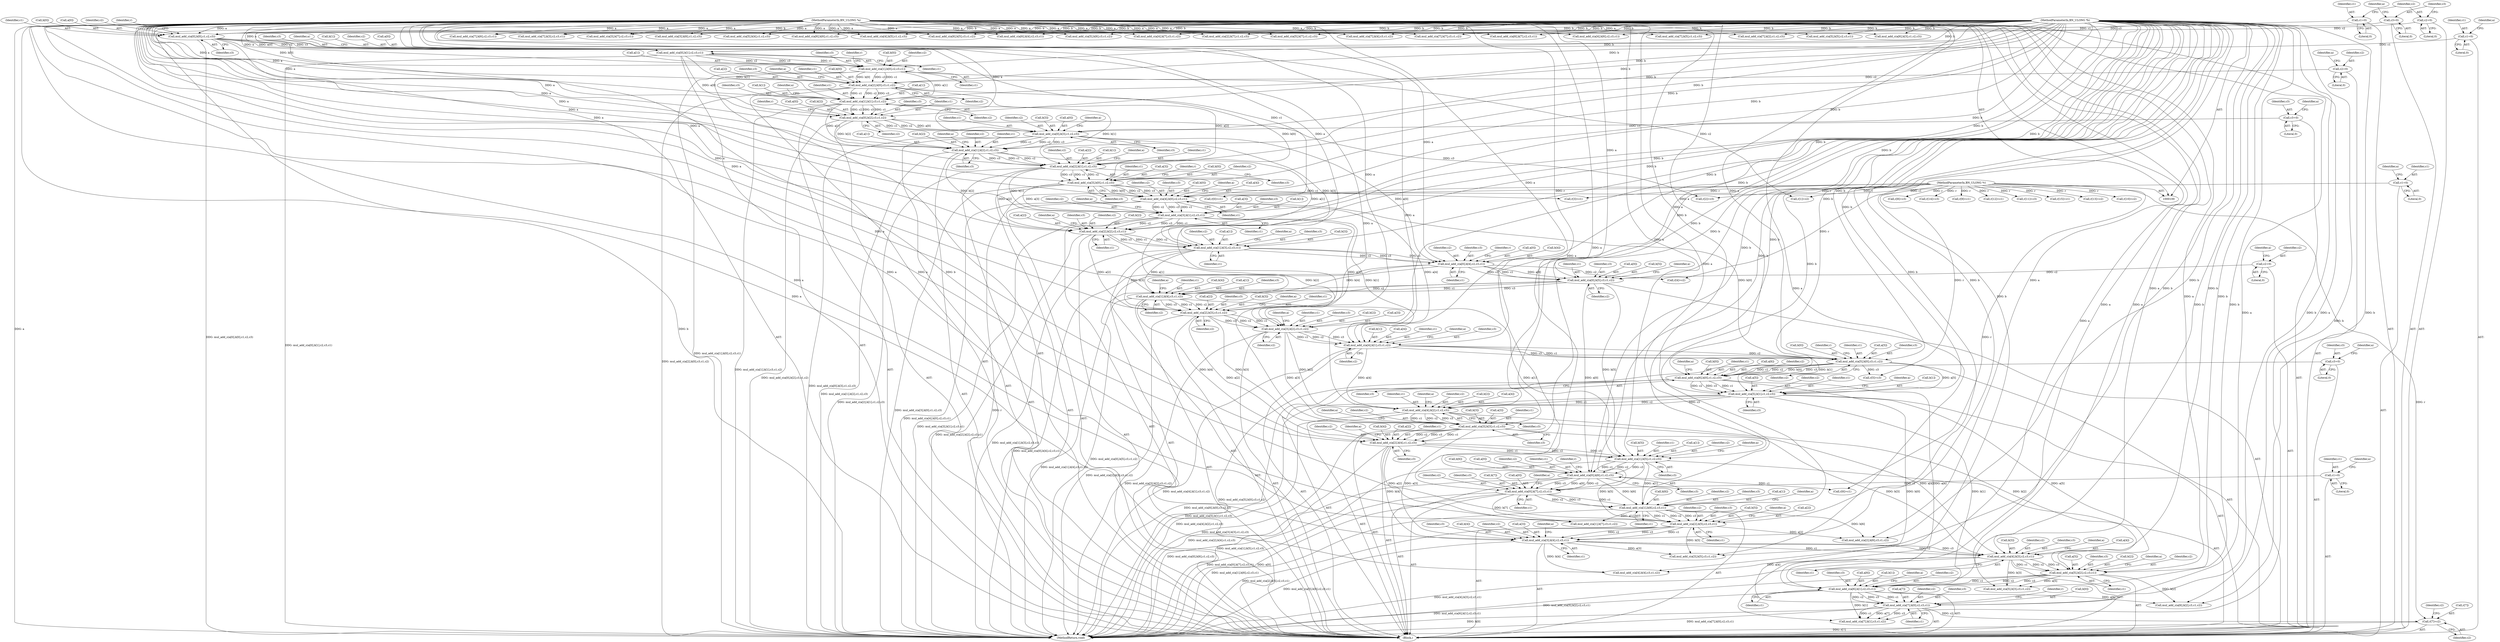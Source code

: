 digraph "0_openssl_a7a44ba55cb4f884c6bc9ceac90072dea38e66d0_0@pointer" {
"1000533" [label="(Call,r[7]=c2)"];
"1000523" [label="(Call,mul_add_c(a[7],b[0],c2,c3,c1))"];
"1000102" [label="(MethodParameterIn,BN_ULONG *a)"];
"1000375" [label="(Call,mul_add_c(a[6],b[0],c1,c2,c3))"];
"1000357" [label="(Call,mul_add_c(a[5],b[0],c3,c1,c2))"];
"1000249" [label="(Call,mul_add_c(a[4],b[0],c2,c3,c1))"];
"1000231" [label="(Call,mul_add_c(a[3],b[0],c1,c2,c3))"];
"1000163" [label="(Call,mul_add_c(a[2],b[0],c3,c1,c2))"];
"1000145" [label="(Call,mul_add_c(a[1],b[0],c2,c3,c1))"];
"1000117" [label="(Call,mul_add_c(a[0],b[0],c1,c2,c3))"];
"1000103" [label="(MethodParameterIn,BN_ULONG *b)"];
"1000108" [label="(Call,c1=0)"];
"1000111" [label="(Call,c2=0)"];
"1000114" [label="(Call,c3=0)"];
"1000135" [label="(Call,mul_add_c(a[0],b[1],c2,c3,c1))"];
"1000132" [label="(Call,c1=0)"];
"1000160" [label="(Call,c2=0)"];
"1000221" [label="(Call,mul_add_c(a[2],b[1],c1,c2,c3))"];
"1000173" [label="(Call,mul_add_c(a[1],b[1],c3,c1,c2))"];
"1000211" [label="(Call,mul_add_c(a[1],b[2],c1,c2,c3))"];
"1000183" [label="(Call,mul_add_c(a[0],b[2],c3,c1,c2))"];
"1000201" [label="(Call,mul_add_c(a[0],b[3],c1,c2,c3))"];
"1000198" [label="(Call,c3=0)"];
"1000246" [label="(Call,c1=0)"];
"1000347" [label="(Call,mul_add_c(a[4],b[1],c3,c1,c2))"];
"1000259" [label="(Call,mul_add_c(a[3],b[1],c2,c3,c1))"];
"1000337" [label="(Call,mul_add_c(a[3],b[2],c3,c1,c2))"];
"1000269" [label="(Call,mul_add_c(a[2],b[2],c2,c3,c1))"];
"1000327" [label="(Call,mul_add_c(a[2],b[3],c3,c1,c2))"];
"1000279" [label="(Call,mul_add_c(a[1],b[3],c2,c3,c1))"];
"1000317" [label="(Call,mul_add_c(a[1],b[4],c3,c1,c2))"];
"1000289" [label="(Call,mul_add_c(a[0],b[4],c2,c3,c1))"];
"1000307" [label="(Call,mul_add_c(a[0],b[5],c3,c1,c2))"];
"1000304" [label="(Call,c2=0)"];
"1000372" [label="(Call,c3=0)"];
"1000513" [label="(Call,mul_add_c(a[6],b[1],c2,c3,c1))"];
"1000385" [label="(Call,mul_add_c(a[5],b[1],c1,c2,c3))"];
"1000503" [label="(Call,mul_add_c(a[5],b[2],c2,c3,c1))"];
"1000395" [label="(Call,mul_add_c(a[4],b[2],c1,c2,c3))"];
"1000493" [label="(Call,mul_add_c(a[4],b[3],c2,c3,c1))"];
"1000405" [label="(Call,mul_add_c(a[3],b[3],c1,c2,c3))"];
"1000483" [label="(Call,mul_add_c(a[3],b[4],c2,c3,c1))"];
"1000415" [label="(Call,mul_add_c(a[2],b[4],c1,c2,c3))"];
"1000473" [label="(Call,mul_add_c(a[2],b[5],c2,c3,c1))"];
"1000425" [label="(Call,mul_add_c(a[1],b[5],c1,c2,c3))"];
"1000463" [label="(Call,mul_add_c(a[1],b[6],c2,c3,c1))"];
"1000435" [label="(Call,mul_add_c(a[0],b[6],c1,c2,c3))"];
"1000453" [label="(Call,mul_add_c(a[0],b[7],c2,c3,c1))"];
"1000450" [label="(Call,c1=0)"];
"1000101" [label="(MethodParameterIn,BN_ULONG *r)"];
"1000339" [label="(Identifier,a)"];
"1000246" [label="(Call,c1=0)"];
"1000142" [label="(Identifier,c2)"];
"1000232" [label="(Call,a[3])"];
"1000296" [label="(Identifier,c2)"];
"1000465" [label="(Identifier,a)"];
"1000439" [label="(Call,b[6])"];
"1000127" [label="(Call,r[0]=c1)"];
"1000145" [label="(Call,mul_add_c(a[1],b[0],c2,c3,c1))"];
"1000409" [label="(Call,b[3])"];
"1000243" [label="(Identifier,r)"];
"1000504" [label="(Call,a[5])"];
"1000129" [label="(Identifier,r)"];
"1000470" [label="(Identifier,c2)"];
"1000611" [label="(Call,r[8]=c3)"];
"1000793" [label="(Call,mul_add_c(a[7],b[5],c1,c2,c3))"];
"1000326" [label="(Identifier,c2)"];
"1000136" [label="(Call,a[0])"];
"1000669" [label="(Call,mul_add_c(a[7],b[2],c1,c2,c3))"];
"1000503" [label="(Call,mul_add_c(a[5],b[2],c2,c3,c1))"];
"1000344" [label="(Identifier,c3)"];
"1000396" [label="(Call,a[4])"];
"1000424" [label="(Identifier,c3)"];
"1000707" [label="(Call,mul_add_c(a[5],b[5],c2,c3,c1))"];
"1000539" [label="(Identifier,c2)"];
"1000460" [label="(Identifier,c2)"];
"1000359" [label="(Identifier,a)"];
"1000260" [label="(Call,a[3])"];
"1000395" [label="(Call,mul_add_c(a[4],b[2],c1,c2,c3))"];
"1000287" [label="(Identifier,c3)"];
"1000482" [label="(Identifier,c1)"];
"1000153" [label="(Identifier,c3)"];
"1000279" [label="(Call,mul_add_c(a[1],b[3],c2,c3,c1))"];
"1000135" [label="(Call,mul_add_c(a[0],b[1],c2,c3,c1))"];
"1000199" [label="(Identifier,c3)"];
"1000387" [label="(Identifier,a)"];
"1000230" [label="(Identifier,c3)"];
"1000307" [label="(Call,mul_add_c(a[0],b[5],c3,c1,c2))"];
"1000434" [label="(Identifier,c3)"];
"1000487" [label="(Call,b[4])"];
"1000299" [label="(Call,r[4]=c2)"];
"1000869" [label="(Call,r[14]=c3)"];
"1000497" [label="(Call,b[3])"];
"1000267" [label="(Identifier,c3)"];
"1000341" [label="(Call,b[2])"];
"1000109" [label="(Identifier,c1)"];
"1000174" [label="(Call,a[1])"];
"1000191" [label="(Identifier,c1)"];
"1000386" [label="(Call,a[5])"];
"1000137" [label="(Identifier,a)"];
"1000659" [label="(Call,mul_add_c(a[6],b[3],c1,c2,c3))"];
"1000347" [label="(Call,mul_add_c(a[4],b[1],c3,c1,c2))"];
"1000297" [label="(Identifier,c3)"];
"1000229" [label="(Identifier,c2)"];
"1000222" [label="(Call,a[2])"];
"1000198" [label="(Call,c3=0)"];
"1000301" [label="(Identifier,r)"];
"1000841" [label="(Call,mul_add_c(a[7],b[6],c2,c3,c1))"];
"1000533" [label="(Call,r[7]=c2)"];
"1000117" [label="(Call,mul_add_c(a[0],b[0],c1,c2,c3))"];
"1000306" [label="(Literal,0)"];
"1000414" [label="(Identifier,c3)"];
"1000283" [label="(Call,b[3])"];
"1000205" [label="(Call,b[3])"];
"1000687" [label="(Call,mul_add_c(a[7],b[3],c2,c3,c1))"];
"1000278" [label="(Identifier,c1)"];
"1000361" [label="(Call,b[0])"];
"1000319" [label="(Identifier,a)"];
"1000101" [label="(MethodParameterIn,BN_ULONG *r)"];
"1000379" [label="(Call,b[0])"];
"1000679" [label="(Call,r[9]=c1)"];
"1000201" [label="(Call,mul_add_c(a[0],b[3],c1,c2,c3))"];
"1000406" [label="(Call,a[3])"];
"1000241" [label="(Call,r[3]=c1)"];
"1000337" [label="(Call,mul_add_c(a[3],b[2],c3,c1,c2))"];
"1000212" [label="(Call,a[1])"];
"1000261" [label="(Identifier,a)"];
"1000879" [label="(MethodReturn,void)"];
"1000425" [label="(Call,mul_add_c(a[1],b[5],c1,c2,c3))"];
"1000393" [label="(Identifier,c2)"];
"1000171" [label="(Identifier,c1)"];
"1000436" [label="(Call,a[0])"];
"1000471" [label="(Identifier,c3)"];
"1000203" [label="(Identifier,a)"];
"1000571" [label="(Call,mul_add_c(a[4],b[4],c3,c1,c2))"];
"1000524" [label="(Call,a[7])"];
"1000412" [label="(Identifier,c1)"];
"1000157" [label="(Identifier,r)"];
"1000369" [label="(Identifier,r)"];
"1000354" [label="(Identifier,c3)"];
"1000480" [label="(Identifier,c2)"];
"1000126" [label="(Identifier,c3)"];
"1000367" [label="(Call,r[5]=c3)"];
"1000309" [label="(Identifier,a)"];
"1000492" [label="(Identifier,c1)"];
"1000422" [label="(Identifier,c1)"];
"1000263" [label="(Call,b[1])"];
"1000511" [label="(Identifier,c3)"];
"1000195" [label="(Identifier,r)"];
"1000429" [label="(Call,b[5])"];
"1000462" [label="(Identifier,c1)"];
"1000268" [label="(Identifier,c1)"];
"1000183" [label="(Call,mul_add_c(a[0],b[2],c3,c1,c2))"];
"1000823" [label="(Call,r[12]=c1)"];
"1000727" [label="(Call,mul_add_c(a[3],b[7],c2,c3,c1))"];
"1000335" [label="(Identifier,c1)"];
"1000111" [label="(Call,c2=0)"];
"1000149" [label="(Call,b[0])"];
"1000382" [label="(Identifier,c1)"];
"1000481" [label="(Identifier,c3)"];
"1000235" [label="(Call,b[0])"];
"1000530" [label="(Identifier,c2)"];
"1000144" [label="(Identifier,c1)"];
"1000522" [label="(Identifier,c1)"];
"1000273" [label="(Call,b[2])"];
"1000629" [label="(Call,mul_add_c(a[3],b[6],c1,c2,c3))"];
"1000336" [label="(Identifier,c2)"];
"1000346" [label="(Identifier,c2)"];
"1000537" [label="(Identifier,c2)"];
"1000220" [label="(Identifier,c3)"];
"1000453" [label="(Call,mul_add_c(a[0],b[7],c2,c3,c1))"];
"1000115" [label="(Identifier,c3)"];
"1000435" [label="(Call,mul_add_c(a[0],b[6],c1,c2,c3))"];
"1000432" [label="(Identifier,c1)"];
"1000490" [label="(Identifier,c2)"];
"1000385" [label="(Call,mul_add_c(a[5],b[1],c1,c2,c3))"];
"1000521" [label="(Identifier,c3)"];
"1000423" [label="(Identifier,c2)"];
"1000270" [label="(Call,a[2])"];
"1000173" [label="(Call,mul_add_c(a[1],b[1],c3,c1,c2))"];
"1000351" [label="(Call,b[1])"];
"1000239" [label="(Identifier,c2)"];
"1000328" [label="(Call,a[2])"];
"1000202" [label="(Call,a[0])"];
"1000427" [label="(Identifier,a)"];
"1000356" [label="(Identifier,c2)"];
"1000250" [label="(Call,a[4])"];
"1000649" [label="(Call,mul_add_c(a[5],b[4],c1,c2,c3))"];
"1000160" [label="(Call,c2=0)"];
"1000184" [label="(Call,a[0])"];
"1000315" [label="(Identifier,c1)"];
"1000477" [label="(Call,b[5])"];
"1000394" [label="(Identifier,c3)"];
"1000211" [label="(Call,mul_add_c(a[1],b[2],c1,c2,c3))"];
"1000514" [label="(Call,a[6])"];
"1000321" [label="(Call,b[4])"];
"1000238" [label="(Identifier,c1)"];
"1000152" [label="(Identifier,c2)"];
"1000803" [label="(Call,mul_add_c(a[6],b[6],c1,c2,c3))"];
"1000365" [label="(Identifier,c1)"];
"1000601" [label="(Call,mul_add_c(a[1],b[7],c3,c1,c2))"];
"1000405" [label="(Call,mul_add_c(a[3],b[3],c1,c2,c3))"];
"1000193" [label="(Call,r[2]=c3)"];
"1000348" [label="(Call,a[4])"];
"1000318" [label="(Call,a[1])"];
"1000512" [label="(Identifier,c1)"];
"1000314" [label="(Identifier,c3)"];
"1000240" [label="(Identifier,c3)"];
"1000161" [label="(Identifier,c2)"];
"1000324" [label="(Identifier,c3)"];
"1000133" [label="(Identifier,c1)"];
"1000143" [label="(Identifier,c3)"];
"1000200" [label="(Literal,0)"];
"1000531" [label="(Identifier,c3)"];
"1000288" [label="(Identifier,c1)"];
"1000500" [label="(Identifier,c2)"];
"1000304" [label="(Call,c2=0)"];
"1000266" [label="(Identifier,c2)"];
"1000187" [label="(Call,b[2])"];
"1000281" [label="(Identifier,a)"];
"1000147" [label="(Identifier,a)"];
"1000755" [label="(Call,mul_add_c(a[5],b[6],c3,c1,c2))"];
"1000517" [label="(Call,b[1])"];
"1000334" [label="(Identifier,c3)"];
"1000331" [label="(Call,b[3])"];
"1000192" [label="(Identifier,c2)"];
"1000213" [label="(Identifier,a)"];
"1000417" [label="(Identifier,a)"];
"1000215" [label="(Call,b[2])"];
"1000464" [label="(Call,a[1])"];
"1000392" [label="(Identifier,c1)"];
"1000745" [label="(Call,mul_add_c(a[4],b[7],c3,c1,c2))"];
"1000397" [label="(Identifier,a)"];
"1000501" [label="(Identifier,c3)"];
"1000461" [label="(Identifier,c3)"];
"1000271" [label="(Identifier,a)"];
"1000377" [label="(Identifier,a)"];
"1000114" [label="(Call,c3=0)"];
"1000581" [label="(Call,mul_add_c(a[3],b[5],c3,c1,c2))"];
"1000473" [label="(Call,mul_add_c(a[2],b[5],c2,c3,c1))"];
"1000155" [label="(Call,r[1]=c2)"];
"1000167" [label="(Call,b[0])"];
"1000535" [label="(Identifier,r)"];
"1000402" [label="(Identifier,c1)"];
"1000485" [label="(Identifier,a)"];
"1000223" [label="(Identifier,a)"];
"1000180" [label="(Identifier,c3)"];
"1000373" [label="(Identifier,c3)"];
"1000225" [label="(Call,b[1])"];
"1000484" [label="(Call,a[3])"];
"1000532" [label="(Identifier,c1)"];
"1000277" [label="(Identifier,c3)"];
"1000102" [label="(MethodParameterIn,BN_ULONG *a)"];
"1000251" [label="(Identifier,a)"];
"1000221" [label="(Call,mul_add_c(a[2],b[1],c1,c2,c3))"];
"1000119" [label="(Identifier,a)"];
"1000124" [label="(Identifier,c1)"];
"1000177" [label="(Call,b[1])"];
"1000110" [label="(Literal,0)"];
"1000249" [label="(Call,mul_add_c(a[4],b[0],c2,c3,c1))"];
"1000289" [label="(Call,mul_add_c(a[0],b[4],c2,c3,c1))"];
"1000290" [label="(Call,a[0])"];
"1000286" [label="(Identifier,c2)"];
"1000443" [label="(Identifier,c2)"];
"1000507" [label="(Call,b[2])"];
"1000451" [label="(Identifier,c1)"];
"1000219" [label="(Identifier,c2)"];
"1000316" [label="(Identifier,c2)"];
"1000505" [label="(Identifier,a)"];
"1000765" [label="(Call,mul_add_c(a[6],b[5],c3,c1,c2))"];
"1000256" [label="(Identifier,c2)"];
"1000165" [label="(Identifier,a)"];
"1000208" [label="(Identifier,c1)"];
"1000182" [label="(Identifier,c2)"];
"1000426" [label="(Call,a[1])"];
"1000209" [label="(Identifier,c2)"];
"1000259" [label="(Call,mul_add_c(a[3],b[1],c2,c3,c1))"];
"1000317" [label="(Call,mul_add_c(a[1],b[4],c3,c1,c2))"];
"1000697" [label="(Call,mul_add_c(a[6],b[4],c2,c3,c1))"];
"1000121" [label="(Call,b[0])"];
"1000419" [label="(Call,b[4])"];
"1000376" [label="(Call,a[6])"];
"1000118" [label="(Call,a[0])"];
"1000329" [label="(Identifier,a)"];
"1000515" [label="(Identifier,a)"];
"1000190" [label="(Identifier,c3)"];
"1000457" [label="(Call,b[7])"];
"1000355" [label="(Identifier,c1)"];
"1000444" [label="(Identifier,c3)"];
"1000463" [label="(Call,mul_add_c(a[1],b[6],c2,c3,c1))"];
"1000164" [label="(Call,a[2])"];
"1000185" [label="(Identifier,a)"];
"1000172" [label="(Identifier,c2)"];
"1000338" [label="(Call,a[3])"];
"1000541" [label="(Call,mul_add_c(a[7],b[1],c3,c1,c2))"];
"1000551" [label="(Call,mul_add_c(a[6],b[2],c3,c1,c2))"];
"1000308" [label="(Call,a[0])"];
"1000407" [label="(Identifier,a)"];
"1000413" [label="(Identifier,c2)"];
"1000619" [label="(Call,mul_add_c(a[2],b[7],c1,c2,c3))"];
"1000525" [label="(Identifier,a)"];
"1000813" [label="(Call,mul_add_c(a[5],b[7],c1,c2,c3))"];
"1000442" [label="(Identifier,c1)"];
"1000247" [label="(Identifier,c1)"];
"1000403" [label="(Identifier,c2)"];
"1000474" [label="(Call,a[2])"];
"1000248" [label="(Literal,0)"];
"1000785" [label="(Call,r[11]=c3)"];
"1000415" [label="(Call,mul_add_c(a[2],b[4],c1,c2,c3))"];
"1000257" [label="(Identifier,c3)"];
"1000475" [label="(Identifier,a)"];
"1000298" [label="(Identifier,c1)"];
"1000358" [label="(Call,a[5])"];
"1000375" [label="(Call,mul_add_c(a[6],b[0],c1,c2,c3))"];
"1000280" [label="(Call,a[1])"];
"1000561" [label="(Call,mul_add_c(a[5],b[3],c3,c1,c2))"];
"1000389" [label="(Call,b[1])"];
"1000874" [label="(Call,r[15]=c1)"];
"1000366" [label="(Identifier,c2)"];
"1000534" [label="(Call,r[7])"];
"1000139" [label="(Call,b[1])"];
"1000495" [label="(Identifier,a)"];
"1000163" [label="(Call,mul_add_c(a[2],b[0],c3,c1,c2))"];
"1000455" [label="(Identifier,a)"];
"1000170" [label="(Identifier,c3)"];
"1000775" [label="(Call,mul_add_c(a[7],b[4],c3,c1,c2))"];
"1000349" [label="(Identifier,a)"];
"1000269" [label="(Call,mul_add_c(a[2],b[2],c2,c3,c1))"];
"1000276" [label="(Identifier,c2)"];
"1000454" [label="(Call,a[0])"];
"1000591" [label="(Call,mul_add_c(a[2],b[6],c3,c1,c2))"];
"1000483" [label="(Call,mul_add_c(a[3],b[4],c2,c3,c1))"];
"1000493" [label="(Call,mul_add_c(a[4],b[3],c2,c3,c1))"];
"1000639" [label="(Call,mul_add_c(a[4],b[5],c1,c2,c3))"];
"1000103" [label="(MethodParameterIn,BN_ULONG *b)"];
"1000291" [label="(Identifier,a)"];
"1000108" [label="(Call,c1=0)"];
"1000404" [label="(Identifier,c3)"];
"1000305" [label="(Identifier,c2)"];
"1000125" [label="(Identifier,c2)"];
"1000447" [label="(Identifier,r)"];
"1000113" [label="(Literal,0)"];
"1000433" [label="(Identifier,c2)"];
"1000181" [label="(Identifier,c1)"];
"1000154" [label="(Identifier,c1)"];
"1000510" [label="(Identifier,c2)"];
"1000372" [label="(Call,c3=0)"];
"1000859" [label="(Call,mul_add_c(a[7],b[7],c3,c1,c2))"];
"1000218" [label="(Identifier,c1)"];
"1000384" [label="(Identifier,c3)"];
"1000210" [label="(Identifier,c3)"];
"1000450" [label="(Call,c1=0)"];
"1000523" [label="(Call,mul_add_c(a[7],b[0],c2,c3,c1))"];
"1000134" [label="(Literal,0)"];
"1000399" [label="(Call,b[2])"];
"1000520" [label="(Identifier,c2)"];
"1000383" [label="(Identifier,c2)"];
"1000374" [label="(Literal,0)"];
"1000175" [label="(Identifier,a)"];
"1000116" [label="(Literal,0)"];
"1000231" [label="(Call,mul_add_c(a[3],b[0],c1,c2,c3))"];
"1000146" [label="(Call,a[1])"];
"1000357" [label="(Call,mul_add_c(a[5],b[0],c3,c1,c2))"];
"1000437" [label="(Identifier,a)"];
"1000345" [label="(Identifier,c1)"];
"1000104" [label="(Block,)"];
"1000494" [label="(Call,a[4])"];
"1000831" [label="(Call,mul_add_c(a[6],b[7],c2,c3,c1))"];
"1000327" [label="(Call,mul_add_c(a[2],b[3],c3,c1,c2))"];
"1000513" [label="(Call,mul_add_c(a[6],b[1],c2,c3,c1))"];
"1000258" [label="(Identifier,c1)"];
"1000233" [label="(Identifier,a)"];
"1000851" [label="(Call,r[13]=c2)"];
"1000737" [label="(Call,r[10]=c2)"];
"1000527" [label="(Call,b[0])"];
"1000162" [label="(Literal,0)"];
"1000325" [label="(Identifier,c1)"];
"1000416" [label="(Call,a[2])"];
"1000132" [label="(Call,c1=0)"];
"1000491" [label="(Identifier,c3)"];
"1000467" [label="(Call,b[6])"];
"1000112" [label="(Identifier,c2)"];
"1000293" [label="(Call,b[4])"];
"1000228" [label="(Identifier,c1)"];
"1000502" [label="(Identifier,c1)"];
"1000364" [label="(Identifier,c3)"];
"1000253" [label="(Call,b[0])"];
"1000445" [label="(Call,r[6]=c1)"];
"1000472" [label="(Identifier,c1)"];
"1000717" [label="(Call,mul_add_c(a[4],b[6],c2,c3,c1))"];
"1000452" [label="(Literal,0)"];
"1000311" [label="(Call,b[5])"];
"1000533" -> "1000104"  [label="AST: "];
"1000533" -> "1000537"  [label="CFG: "];
"1000534" -> "1000533"  [label="AST: "];
"1000537" -> "1000533"  [label="AST: "];
"1000539" -> "1000533"  [label="CFG: "];
"1000533" -> "1000879"  [label="DDG: r[7]"];
"1000523" -> "1000533"  [label="DDG: c2"];
"1000101" -> "1000533"  [label="DDG: r"];
"1000523" -> "1000104"  [label="AST: "];
"1000523" -> "1000532"  [label="CFG: "];
"1000524" -> "1000523"  [label="AST: "];
"1000527" -> "1000523"  [label="AST: "];
"1000530" -> "1000523"  [label="AST: "];
"1000531" -> "1000523"  [label="AST: "];
"1000532" -> "1000523"  [label="AST: "];
"1000535" -> "1000523"  [label="CFG: "];
"1000523" -> "1000879"  [label="DDG: b[0]"];
"1000523" -> "1000879"  [label="DDG: mul_add_c(a[7],b[0],c2,c3,c1)"];
"1000102" -> "1000523"  [label="DDG: a"];
"1000375" -> "1000523"  [label="DDG: b[0]"];
"1000103" -> "1000523"  [label="DDG: b"];
"1000513" -> "1000523"  [label="DDG: c2"];
"1000513" -> "1000523"  [label="DDG: c3"];
"1000513" -> "1000523"  [label="DDG: c1"];
"1000523" -> "1000541"  [label="DDG: a[7]"];
"1000523" -> "1000541"  [label="DDG: c3"];
"1000523" -> "1000541"  [label="DDG: c1"];
"1000102" -> "1000100"  [label="AST: "];
"1000102" -> "1000879"  [label="DDG: a"];
"1000102" -> "1000117"  [label="DDG: a"];
"1000102" -> "1000135"  [label="DDG: a"];
"1000102" -> "1000145"  [label="DDG: a"];
"1000102" -> "1000163"  [label="DDG: a"];
"1000102" -> "1000173"  [label="DDG: a"];
"1000102" -> "1000183"  [label="DDG: a"];
"1000102" -> "1000201"  [label="DDG: a"];
"1000102" -> "1000211"  [label="DDG: a"];
"1000102" -> "1000221"  [label="DDG: a"];
"1000102" -> "1000231"  [label="DDG: a"];
"1000102" -> "1000249"  [label="DDG: a"];
"1000102" -> "1000259"  [label="DDG: a"];
"1000102" -> "1000269"  [label="DDG: a"];
"1000102" -> "1000279"  [label="DDG: a"];
"1000102" -> "1000289"  [label="DDG: a"];
"1000102" -> "1000307"  [label="DDG: a"];
"1000102" -> "1000317"  [label="DDG: a"];
"1000102" -> "1000327"  [label="DDG: a"];
"1000102" -> "1000337"  [label="DDG: a"];
"1000102" -> "1000347"  [label="DDG: a"];
"1000102" -> "1000357"  [label="DDG: a"];
"1000102" -> "1000375"  [label="DDG: a"];
"1000102" -> "1000385"  [label="DDG: a"];
"1000102" -> "1000395"  [label="DDG: a"];
"1000102" -> "1000405"  [label="DDG: a"];
"1000102" -> "1000415"  [label="DDG: a"];
"1000102" -> "1000425"  [label="DDG: a"];
"1000102" -> "1000435"  [label="DDG: a"];
"1000102" -> "1000453"  [label="DDG: a"];
"1000102" -> "1000463"  [label="DDG: a"];
"1000102" -> "1000473"  [label="DDG: a"];
"1000102" -> "1000483"  [label="DDG: a"];
"1000102" -> "1000493"  [label="DDG: a"];
"1000102" -> "1000503"  [label="DDG: a"];
"1000102" -> "1000513"  [label="DDG: a"];
"1000102" -> "1000541"  [label="DDG: a"];
"1000102" -> "1000551"  [label="DDG: a"];
"1000102" -> "1000561"  [label="DDG: a"];
"1000102" -> "1000571"  [label="DDG: a"];
"1000102" -> "1000581"  [label="DDG: a"];
"1000102" -> "1000591"  [label="DDG: a"];
"1000102" -> "1000601"  [label="DDG: a"];
"1000102" -> "1000619"  [label="DDG: a"];
"1000102" -> "1000629"  [label="DDG: a"];
"1000102" -> "1000639"  [label="DDG: a"];
"1000102" -> "1000649"  [label="DDG: a"];
"1000102" -> "1000659"  [label="DDG: a"];
"1000102" -> "1000669"  [label="DDG: a"];
"1000102" -> "1000687"  [label="DDG: a"];
"1000102" -> "1000697"  [label="DDG: a"];
"1000102" -> "1000707"  [label="DDG: a"];
"1000102" -> "1000717"  [label="DDG: a"];
"1000102" -> "1000727"  [label="DDG: a"];
"1000102" -> "1000745"  [label="DDG: a"];
"1000102" -> "1000755"  [label="DDG: a"];
"1000102" -> "1000765"  [label="DDG: a"];
"1000102" -> "1000775"  [label="DDG: a"];
"1000102" -> "1000793"  [label="DDG: a"];
"1000102" -> "1000803"  [label="DDG: a"];
"1000102" -> "1000813"  [label="DDG: a"];
"1000102" -> "1000831"  [label="DDG: a"];
"1000102" -> "1000841"  [label="DDG: a"];
"1000102" -> "1000859"  [label="DDG: a"];
"1000375" -> "1000104"  [label="AST: "];
"1000375" -> "1000384"  [label="CFG: "];
"1000376" -> "1000375"  [label="AST: "];
"1000379" -> "1000375"  [label="AST: "];
"1000382" -> "1000375"  [label="AST: "];
"1000383" -> "1000375"  [label="AST: "];
"1000384" -> "1000375"  [label="AST: "];
"1000387" -> "1000375"  [label="CFG: "];
"1000375" -> "1000879"  [label="DDG: mul_add_c(a[6],b[0],c1,c2,c3)"];
"1000357" -> "1000375"  [label="DDG: b[0]"];
"1000357" -> "1000375"  [label="DDG: c1"];
"1000357" -> "1000375"  [label="DDG: c2"];
"1000103" -> "1000375"  [label="DDG: b"];
"1000372" -> "1000375"  [label="DDG: c3"];
"1000375" -> "1000385"  [label="DDG: c1"];
"1000375" -> "1000385"  [label="DDG: c2"];
"1000375" -> "1000385"  [label="DDG: c3"];
"1000375" -> "1000513"  [label="DDG: a[6]"];
"1000357" -> "1000104"  [label="AST: "];
"1000357" -> "1000366"  [label="CFG: "];
"1000358" -> "1000357"  [label="AST: "];
"1000361" -> "1000357"  [label="AST: "];
"1000364" -> "1000357"  [label="AST: "];
"1000365" -> "1000357"  [label="AST: "];
"1000366" -> "1000357"  [label="AST: "];
"1000369" -> "1000357"  [label="CFG: "];
"1000357" -> "1000879"  [label="DDG: mul_add_c(a[5],b[0],c3,c1,c2)"];
"1000249" -> "1000357"  [label="DDG: b[0]"];
"1000103" -> "1000357"  [label="DDG: b"];
"1000347" -> "1000357"  [label="DDG: c3"];
"1000347" -> "1000357"  [label="DDG: c1"];
"1000347" -> "1000357"  [label="DDG: c2"];
"1000357" -> "1000367"  [label="DDG: c3"];
"1000357" -> "1000385"  [label="DDG: a[5]"];
"1000249" -> "1000104"  [label="AST: "];
"1000249" -> "1000258"  [label="CFG: "];
"1000250" -> "1000249"  [label="AST: "];
"1000253" -> "1000249"  [label="AST: "];
"1000256" -> "1000249"  [label="AST: "];
"1000257" -> "1000249"  [label="AST: "];
"1000258" -> "1000249"  [label="AST: "];
"1000261" -> "1000249"  [label="CFG: "];
"1000249" -> "1000879"  [label="DDG: mul_add_c(a[4],b[0],c2,c3,c1)"];
"1000231" -> "1000249"  [label="DDG: b[0]"];
"1000231" -> "1000249"  [label="DDG: c2"];
"1000231" -> "1000249"  [label="DDG: c3"];
"1000103" -> "1000249"  [label="DDG: b"];
"1000246" -> "1000249"  [label="DDG: c1"];
"1000249" -> "1000259"  [label="DDG: c2"];
"1000249" -> "1000259"  [label="DDG: c3"];
"1000249" -> "1000259"  [label="DDG: c1"];
"1000249" -> "1000347"  [label="DDG: a[4]"];
"1000231" -> "1000104"  [label="AST: "];
"1000231" -> "1000240"  [label="CFG: "];
"1000232" -> "1000231"  [label="AST: "];
"1000235" -> "1000231"  [label="AST: "];
"1000238" -> "1000231"  [label="AST: "];
"1000239" -> "1000231"  [label="AST: "];
"1000240" -> "1000231"  [label="AST: "];
"1000243" -> "1000231"  [label="CFG: "];
"1000231" -> "1000879"  [label="DDG: mul_add_c(a[3],b[0],c1,c2,c3)"];
"1000163" -> "1000231"  [label="DDG: b[0]"];
"1000103" -> "1000231"  [label="DDG: b"];
"1000221" -> "1000231"  [label="DDG: c1"];
"1000221" -> "1000231"  [label="DDG: c2"];
"1000221" -> "1000231"  [label="DDG: c3"];
"1000231" -> "1000241"  [label="DDG: c1"];
"1000231" -> "1000259"  [label="DDG: a[3]"];
"1000163" -> "1000104"  [label="AST: "];
"1000163" -> "1000172"  [label="CFG: "];
"1000164" -> "1000163"  [label="AST: "];
"1000167" -> "1000163"  [label="AST: "];
"1000170" -> "1000163"  [label="AST: "];
"1000171" -> "1000163"  [label="AST: "];
"1000172" -> "1000163"  [label="AST: "];
"1000175" -> "1000163"  [label="CFG: "];
"1000163" -> "1000879"  [label="DDG: mul_add_c(a[2],b[0],c3,c1,c2)"];
"1000145" -> "1000163"  [label="DDG: b[0]"];
"1000145" -> "1000163"  [label="DDG: c3"];
"1000145" -> "1000163"  [label="DDG: c1"];
"1000103" -> "1000163"  [label="DDG: b"];
"1000160" -> "1000163"  [label="DDG: c2"];
"1000163" -> "1000173"  [label="DDG: c3"];
"1000163" -> "1000173"  [label="DDG: c1"];
"1000163" -> "1000173"  [label="DDG: c2"];
"1000163" -> "1000221"  [label="DDG: a[2]"];
"1000145" -> "1000104"  [label="AST: "];
"1000145" -> "1000154"  [label="CFG: "];
"1000146" -> "1000145"  [label="AST: "];
"1000149" -> "1000145"  [label="AST: "];
"1000152" -> "1000145"  [label="AST: "];
"1000153" -> "1000145"  [label="AST: "];
"1000154" -> "1000145"  [label="AST: "];
"1000157" -> "1000145"  [label="CFG: "];
"1000145" -> "1000879"  [label="DDG: mul_add_c(a[1],b[0],c2,c3,c1)"];
"1000117" -> "1000145"  [label="DDG: b[0]"];
"1000103" -> "1000145"  [label="DDG: b"];
"1000135" -> "1000145"  [label="DDG: c2"];
"1000135" -> "1000145"  [label="DDG: c3"];
"1000135" -> "1000145"  [label="DDG: c1"];
"1000145" -> "1000155"  [label="DDG: c2"];
"1000145" -> "1000173"  [label="DDG: a[1]"];
"1000117" -> "1000104"  [label="AST: "];
"1000117" -> "1000126"  [label="CFG: "];
"1000118" -> "1000117"  [label="AST: "];
"1000121" -> "1000117"  [label="AST: "];
"1000124" -> "1000117"  [label="AST: "];
"1000125" -> "1000117"  [label="AST: "];
"1000126" -> "1000117"  [label="AST: "];
"1000129" -> "1000117"  [label="CFG: "];
"1000117" -> "1000879"  [label="DDG: mul_add_c(a[0],b[0],c1,c2,c3)"];
"1000103" -> "1000117"  [label="DDG: b"];
"1000108" -> "1000117"  [label="DDG: c1"];
"1000111" -> "1000117"  [label="DDG: c2"];
"1000114" -> "1000117"  [label="DDG: c3"];
"1000117" -> "1000127"  [label="DDG: c1"];
"1000117" -> "1000135"  [label="DDG: a[0]"];
"1000117" -> "1000135"  [label="DDG: c2"];
"1000117" -> "1000135"  [label="DDG: c3"];
"1000103" -> "1000100"  [label="AST: "];
"1000103" -> "1000879"  [label="DDG: b"];
"1000103" -> "1000135"  [label="DDG: b"];
"1000103" -> "1000173"  [label="DDG: b"];
"1000103" -> "1000183"  [label="DDG: b"];
"1000103" -> "1000201"  [label="DDG: b"];
"1000103" -> "1000211"  [label="DDG: b"];
"1000103" -> "1000221"  [label="DDG: b"];
"1000103" -> "1000259"  [label="DDG: b"];
"1000103" -> "1000269"  [label="DDG: b"];
"1000103" -> "1000279"  [label="DDG: b"];
"1000103" -> "1000289"  [label="DDG: b"];
"1000103" -> "1000307"  [label="DDG: b"];
"1000103" -> "1000317"  [label="DDG: b"];
"1000103" -> "1000327"  [label="DDG: b"];
"1000103" -> "1000337"  [label="DDG: b"];
"1000103" -> "1000347"  [label="DDG: b"];
"1000103" -> "1000385"  [label="DDG: b"];
"1000103" -> "1000395"  [label="DDG: b"];
"1000103" -> "1000405"  [label="DDG: b"];
"1000103" -> "1000415"  [label="DDG: b"];
"1000103" -> "1000425"  [label="DDG: b"];
"1000103" -> "1000435"  [label="DDG: b"];
"1000103" -> "1000453"  [label="DDG: b"];
"1000103" -> "1000463"  [label="DDG: b"];
"1000103" -> "1000473"  [label="DDG: b"];
"1000103" -> "1000483"  [label="DDG: b"];
"1000103" -> "1000493"  [label="DDG: b"];
"1000103" -> "1000503"  [label="DDG: b"];
"1000103" -> "1000513"  [label="DDG: b"];
"1000103" -> "1000541"  [label="DDG: b"];
"1000103" -> "1000551"  [label="DDG: b"];
"1000103" -> "1000561"  [label="DDG: b"];
"1000103" -> "1000571"  [label="DDG: b"];
"1000103" -> "1000581"  [label="DDG: b"];
"1000103" -> "1000591"  [label="DDG: b"];
"1000103" -> "1000601"  [label="DDG: b"];
"1000103" -> "1000619"  [label="DDG: b"];
"1000103" -> "1000629"  [label="DDG: b"];
"1000103" -> "1000639"  [label="DDG: b"];
"1000103" -> "1000649"  [label="DDG: b"];
"1000103" -> "1000659"  [label="DDG: b"];
"1000103" -> "1000669"  [label="DDG: b"];
"1000103" -> "1000687"  [label="DDG: b"];
"1000103" -> "1000697"  [label="DDG: b"];
"1000103" -> "1000707"  [label="DDG: b"];
"1000103" -> "1000717"  [label="DDG: b"];
"1000103" -> "1000727"  [label="DDG: b"];
"1000103" -> "1000745"  [label="DDG: b"];
"1000103" -> "1000755"  [label="DDG: b"];
"1000103" -> "1000765"  [label="DDG: b"];
"1000103" -> "1000775"  [label="DDG: b"];
"1000103" -> "1000793"  [label="DDG: b"];
"1000103" -> "1000803"  [label="DDG: b"];
"1000103" -> "1000813"  [label="DDG: b"];
"1000103" -> "1000831"  [label="DDG: b"];
"1000103" -> "1000841"  [label="DDG: b"];
"1000103" -> "1000859"  [label="DDG: b"];
"1000108" -> "1000104"  [label="AST: "];
"1000108" -> "1000110"  [label="CFG: "];
"1000109" -> "1000108"  [label="AST: "];
"1000110" -> "1000108"  [label="AST: "];
"1000112" -> "1000108"  [label="CFG: "];
"1000111" -> "1000104"  [label="AST: "];
"1000111" -> "1000113"  [label="CFG: "];
"1000112" -> "1000111"  [label="AST: "];
"1000113" -> "1000111"  [label="AST: "];
"1000115" -> "1000111"  [label="CFG: "];
"1000114" -> "1000104"  [label="AST: "];
"1000114" -> "1000116"  [label="CFG: "];
"1000115" -> "1000114"  [label="AST: "];
"1000116" -> "1000114"  [label="AST: "];
"1000119" -> "1000114"  [label="CFG: "];
"1000135" -> "1000104"  [label="AST: "];
"1000135" -> "1000144"  [label="CFG: "];
"1000136" -> "1000135"  [label="AST: "];
"1000139" -> "1000135"  [label="AST: "];
"1000142" -> "1000135"  [label="AST: "];
"1000143" -> "1000135"  [label="AST: "];
"1000144" -> "1000135"  [label="AST: "];
"1000147" -> "1000135"  [label="CFG: "];
"1000135" -> "1000879"  [label="DDG: mul_add_c(a[0],b[1],c2,c3,c1)"];
"1000132" -> "1000135"  [label="DDG: c1"];
"1000135" -> "1000173"  [label="DDG: b[1]"];
"1000135" -> "1000183"  [label="DDG: a[0]"];
"1000132" -> "1000104"  [label="AST: "];
"1000132" -> "1000134"  [label="CFG: "];
"1000133" -> "1000132"  [label="AST: "];
"1000134" -> "1000132"  [label="AST: "];
"1000137" -> "1000132"  [label="CFG: "];
"1000160" -> "1000104"  [label="AST: "];
"1000160" -> "1000162"  [label="CFG: "];
"1000161" -> "1000160"  [label="AST: "];
"1000162" -> "1000160"  [label="AST: "];
"1000165" -> "1000160"  [label="CFG: "];
"1000221" -> "1000104"  [label="AST: "];
"1000221" -> "1000230"  [label="CFG: "];
"1000222" -> "1000221"  [label="AST: "];
"1000225" -> "1000221"  [label="AST: "];
"1000228" -> "1000221"  [label="AST: "];
"1000229" -> "1000221"  [label="AST: "];
"1000230" -> "1000221"  [label="AST: "];
"1000233" -> "1000221"  [label="CFG: "];
"1000221" -> "1000879"  [label="DDG: mul_add_c(a[2],b[1],c1,c2,c3)"];
"1000173" -> "1000221"  [label="DDG: b[1]"];
"1000211" -> "1000221"  [label="DDG: c1"];
"1000211" -> "1000221"  [label="DDG: c2"];
"1000211" -> "1000221"  [label="DDG: c3"];
"1000221" -> "1000259"  [label="DDG: b[1]"];
"1000221" -> "1000269"  [label="DDG: a[2]"];
"1000173" -> "1000104"  [label="AST: "];
"1000173" -> "1000182"  [label="CFG: "];
"1000174" -> "1000173"  [label="AST: "];
"1000177" -> "1000173"  [label="AST: "];
"1000180" -> "1000173"  [label="AST: "];
"1000181" -> "1000173"  [label="AST: "];
"1000182" -> "1000173"  [label="AST: "];
"1000185" -> "1000173"  [label="CFG: "];
"1000173" -> "1000879"  [label="DDG: mul_add_c(a[1],b[1],c3,c1,c2)"];
"1000173" -> "1000183"  [label="DDG: c3"];
"1000173" -> "1000183"  [label="DDG: c1"];
"1000173" -> "1000183"  [label="DDG: c2"];
"1000173" -> "1000211"  [label="DDG: a[1]"];
"1000211" -> "1000104"  [label="AST: "];
"1000211" -> "1000220"  [label="CFG: "];
"1000212" -> "1000211"  [label="AST: "];
"1000215" -> "1000211"  [label="AST: "];
"1000218" -> "1000211"  [label="AST: "];
"1000219" -> "1000211"  [label="AST: "];
"1000220" -> "1000211"  [label="AST: "];
"1000223" -> "1000211"  [label="CFG: "];
"1000211" -> "1000879"  [label="DDG: mul_add_c(a[1],b[2],c1,c2,c3)"];
"1000183" -> "1000211"  [label="DDG: b[2]"];
"1000201" -> "1000211"  [label="DDG: c1"];
"1000201" -> "1000211"  [label="DDG: c2"];
"1000201" -> "1000211"  [label="DDG: c3"];
"1000211" -> "1000269"  [label="DDG: b[2]"];
"1000211" -> "1000279"  [label="DDG: a[1]"];
"1000183" -> "1000104"  [label="AST: "];
"1000183" -> "1000192"  [label="CFG: "];
"1000184" -> "1000183"  [label="AST: "];
"1000187" -> "1000183"  [label="AST: "];
"1000190" -> "1000183"  [label="AST: "];
"1000191" -> "1000183"  [label="AST: "];
"1000192" -> "1000183"  [label="AST: "];
"1000195" -> "1000183"  [label="CFG: "];
"1000183" -> "1000879"  [label="DDG: mul_add_c(a[0],b[2],c3,c1,c2)"];
"1000183" -> "1000193"  [label="DDG: c3"];
"1000183" -> "1000201"  [label="DDG: a[0]"];
"1000183" -> "1000201"  [label="DDG: c1"];
"1000183" -> "1000201"  [label="DDG: c2"];
"1000201" -> "1000104"  [label="AST: "];
"1000201" -> "1000210"  [label="CFG: "];
"1000202" -> "1000201"  [label="AST: "];
"1000205" -> "1000201"  [label="AST: "];
"1000208" -> "1000201"  [label="AST: "];
"1000209" -> "1000201"  [label="AST: "];
"1000210" -> "1000201"  [label="AST: "];
"1000213" -> "1000201"  [label="CFG: "];
"1000201" -> "1000879"  [label="DDG: mul_add_c(a[0],b[3],c1,c2,c3)"];
"1000198" -> "1000201"  [label="DDG: c3"];
"1000201" -> "1000279"  [label="DDG: b[3]"];
"1000201" -> "1000289"  [label="DDG: a[0]"];
"1000198" -> "1000104"  [label="AST: "];
"1000198" -> "1000200"  [label="CFG: "];
"1000199" -> "1000198"  [label="AST: "];
"1000200" -> "1000198"  [label="AST: "];
"1000203" -> "1000198"  [label="CFG: "];
"1000246" -> "1000104"  [label="AST: "];
"1000246" -> "1000248"  [label="CFG: "];
"1000247" -> "1000246"  [label="AST: "];
"1000248" -> "1000246"  [label="AST: "];
"1000251" -> "1000246"  [label="CFG: "];
"1000347" -> "1000104"  [label="AST: "];
"1000347" -> "1000356"  [label="CFG: "];
"1000348" -> "1000347"  [label="AST: "];
"1000351" -> "1000347"  [label="AST: "];
"1000354" -> "1000347"  [label="AST: "];
"1000355" -> "1000347"  [label="AST: "];
"1000356" -> "1000347"  [label="AST: "];
"1000359" -> "1000347"  [label="CFG: "];
"1000347" -> "1000879"  [label="DDG: mul_add_c(a[4],b[1],c3,c1,c2)"];
"1000259" -> "1000347"  [label="DDG: b[1]"];
"1000337" -> "1000347"  [label="DDG: c3"];
"1000337" -> "1000347"  [label="DDG: c1"];
"1000337" -> "1000347"  [label="DDG: c2"];
"1000347" -> "1000385"  [label="DDG: b[1]"];
"1000347" -> "1000395"  [label="DDG: a[4]"];
"1000259" -> "1000104"  [label="AST: "];
"1000259" -> "1000268"  [label="CFG: "];
"1000260" -> "1000259"  [label="AST: "];
"1000263" -> "1000259"  [label="AST: "];
"1000266" -> "1000259"  [label="AST: "];
"1000267" -> "1000259"  [label="AST: "];
"1000268" -> "1000259"  [label="AST: "];
"1000271" -> "1000259"  [label="CFG: "];
"1000259" -> "1000879"  [label="DDG: mul_add_c(a[3],b[1],c2,c3,c1)"];
"1000259" -> "1000269"  [label="DDG: c2"];
"1000259" -> "1000269"  [label="DDG: c3"];
"1000259" -> "1000269"  [label="DDG: c1"];
"1000259" -> "1000337"  [label="DDG: a[3]"];
"1000337" -> "1000104"  [label="AST: "];
"1000337" -> "1000346"  [label="CFG: "];
"1000338" -> "1000337"  [label="AST: "];
"1000341" -> "1000337"  [label="AST: "];
"1000344" -> "1000337"  [label="AST: "];
"1000345" -> "1000337"  [label="AST: "];
"1000346" -> "1000337"  [label="AST: "];
"1000349" -> "1000337"  [label="CFG: "];
"1000337" -> "1000879"  [label="DDG: mul_add_c(a[3],b[2],c3,c1,c2)"];
"1000269" -> "1000337"  [label="DDG: b[2]"];
"1000327" -> "1000337"  [label="DDG: c3"];
"1000327" -> "1000337"  [label="DDG: c1"];
"1000327" -> "1000337"  [label="DDG: c2"];
"1000337" -> "1000395"  [label="DDG: b[2]"];
"1000337" -> "1000405"  [label="DDG: a[3]"];
"1000269" -> "1000104"  [label="AST: "];
"1000269" -> "1000278"  [label="CFG: "];
"1000270" -> "1000269"  [label="AST: "];
"1000273" -> "1000269"  [label="AST: "];
"1000276" -> "1000269"  [label="AST: "];
"1000277" -> "1000269"  [label="AST: "];
"1000278" -> "1000269"  [label="AST: "];
"1000281" -> "1000269"  [label="CFG: "];
"1000269" -> "1000879"  [label="DDG: mul_add_c(a[2],b[2],c2,c3,c1)"];
"1000269" -> "1000279"  [label="DDG: c2"];
"1000269" -> "1000279"  [label="DDG: c3"];
"1000269" -> "1000279"  [label="DDG: c1"];
"1000269" -> "1000327"  [label="DDG: a[2]"];
"1000327" -> "1000104"  [label="AST: "];
"1000327" -> "1000336"  [label="CFG: "];
"1000328" -> "1000327"  [label="AST: "];
"1000331" -> "1000327"  [label="AST: "];
"1000334" -> "1000327"  [label="AST: "];
"1000335" -> "1000327"  [label="AST: "];
"1000336" -> "1000327"  [label="AST: "];
"1000339" -> "1000327"  [label="CFG: "];
"1000327" -> "1000879"  [label="DDG: mul_add_c(a[2],b[3],c3,c1,c2)"];
"1000279" -> "1000327"  [label="DDG: b[3]"];
"1000317" -> "1000327"  [label="DDG: c3"];
"1000317" -> "1000327"  [label="DDG: c1"];
"1000317" -> "1000327"  [label="DDG: c2"];
"1000327" -> "1000405"  [label="DDG: b[3]"];
"1000327" -> "1000415"  [label="DDG: a[2]"];
"1000279" -> "1000104"  [label="AST: "];
"1000279" -> "1000288"  [label="CFG: "];
"1000280" -> "1000279"  [label="AST: "];
"1000283" -> "1000279"  [label="AST: "];
"1000286" -> "1000279"  [label="AST: "];
"1000287" -> "1000279"  [label="AST: "];
"1000288" -> "1000279"  [label="AST: "];
"1000291" -> "1000279"  [label="CFG: "];
"1000279" -> "1000879"  [label="DDG: mul_add_c(a[1],b[3],c2,c3,c1)"];
"1000279" -> "1000289"  [label="DDG: c2"];
"1000279" -> "1000289"  [label="DDG: c3"];
"1000279" -> "1000289"  [label="DDG: c1"];
"1000279" -> "1000317"  [label="DDG: a[1]"];
"1000317" -> "1000104"  [label="AST: "];
"1000317" -> "1000326"  [label="CFG: "];
"1000318" -> "1000317"  [label="AST: "];
"1000321" -> "1000317"  [label="AST: "];
"1000324" -> "1000317"  [label="AST: "];
"1000325" -> "1000317"  [label="AST: "];
"1000326" -> "1000317"  [label="AST: "];
"1000329" -> "1000317"  [label="CFG: "];
"1000317" -> "1000879"  [label="DDG: mul_add_c(a[1],b[4],c3,c1,c2)"];
"1000289" -> "1000317"  [label="DDG: b[4]"];
"1000307" -> "1000317"  [label="DDG: c3"];
"1000307" -> "1000317"  [label="DDG: c1"];
"1000307" -> "1000317"  [label="DDG: c2"];
"1000317" -> "1000415"  [label="DDG: b[4]"];
"1000317" -> "1000425"  [label="DDG: a[1]"];
"1000289" -> "1000104"  [label="AST: "];
"1000289" -> "1000298"  [label="CFG: "];
"1000290" -> "1000289"  [label="AST: "];
"1000293" -> "1000289"  [label="AST: "];
"1000296" -> "1000289"  [label="AST: "];
"1000297" -> "1000289"  [label="AST: "];
"1000298" -> "1000289"  [label="AST: "];
"1000301" -> "1000289"  [label="CFG: "];
"1000289" -> "1000879"  [label="DDG: mul_add_c(a[0],b[4],c2,c3,c1)"];
"1000289" -> "1000299"  [label="DDG: c2"];
"1000289" -> "1000307"  [label="DDG: a[0]"];
"1000289" -> "1000307"  [label="DDG: c3"];
"1000289" -> "1000307"  [label="DDG: c1"];
"1000307" -> "1000104"  [label="AST: "];
"1000307" -> "1000316"  [label="CFG: "];
"1000308" -> "1000307"  [label="AST: "];
"1000311" -> "1000307"  [label="AST: "];
"1000314" -> "1000307"  [label="AST: "];
"1000315" -> "1000307"  [label="AST: "];
"1000316" -> "1000307"  [label="AST: "];
"1000319" -> "1000307"  [label="CFG: "];
"1000307" -> "1000879"  [label="DDG: mul_add_c(a[0],b[5],c3,c1,c2)"];
"1000304" -> "1000307"  [label="DDG: c2"];
"1000307" -> "1000425"  [label="DDG: b[5]"];
"1000307" -> "1000435"  [label="DDG: a[0]"];
"1000304" -> "1000104"  [label="AST: "];
"1000304" -> "1000306"  [label="CFG: "];
"1000305" -> "1000304"  [label="AST: "];
"1000306" -> "1000304"  [label="AST: "];
"1000309" -> "1000304"  [label="CFG: "];
"1000372" -> "1000104"  [label="AST: "];
"1000372" -> "1000374"  [label="CFG: "];
"1000373" -> "1000372"  [label="AST: "];
"1000374" -> "1000372"  [label="AST: "];
"1000377" -> "1000372"  [label="CFG: "];
"1000513" -> "1000104"  [label="AST: "];
"1000513" -> "1000522"  [label="CFG: "];
"1000514" -> "1000513"  [label="AST: "];
"1000517" -> "1000513"  [label="AST: "];
"1000520" -> "1000513"  [label="AST: "];
"1000521" -> "1000513"  [label="AST: "];
"1000522" -> "1000513"  [label="AST: "];
"1000525" -> "1000513"  [label="CFG: "];
"1000513" -> "1000879"  [label="DDG: mul_add_c(a[6],b[1],c2,c3,c1)"];
"1000385" -> "1000513"  [label="DDG: b[1]"];
"1000503" -> "1000513"  [label="DDG: c2"];
"1000503" -> "1000513"  [label="DDG: c3"];
"1000503" -> "1000513"  [label="DDG: c1"];
"1000513" -> "1000541"  [label="DDG: b[1]"];
"1000513" -> "1000551"  [label="DDG: a[6]"];
"1000385" -> "1000104"  [label="AST: "];
"1000385" -> "1000394"  [label="CFG: "];
"1000386" -> "1000385"  [label="AST: "];
"1000389" -> "1000385"  [label="AST: "];
"1000392" -> "1000385"  [label="AST: "];
"1000393" -> "1000385"  [label="AST: "];
"1000394" -> "1000385"  [label="AST: "];
"1000397" -> "1000385"  [label="CFG: "];
"1000385" -> "1000879"  [label="DDG: mul_add_c(a[5],b[1],c1,c2,c3)"];
"1000385" -> "1000395"  [label="DDG: c1"];
"1000385" -> "1000395"  [label="DDG: c2"];
"1000385" -> "1000395"  [label="DDG: c3"];
"1000385" -> "1000503"  [label="DDG: a[5]"];
"1000503" -> "1000104"  [label="AST: "];
"1000503" -> "1000512"  [label="CFG: "];
"1000504" -> "1000503"  [label="AST: "];
"1000507" -> "1000503"  [label="AST: "];
"1000510" -> "1000503"  [label="AST: "];
"1000511" -> "1000503"  [label="AST: "];
"1000512" -> "1000503"  [label="AST: "];
"1000515" -> "1000503"  [label="CFG: "];
"1000503" -> "1000879"  [label="DDG: mul_add_c(a[5],b[2],c2,c3,c1)"];
"1000395" -> "1000503"  [label="DDG: b[2]"];
"1000493" -> "1000503"  [label="DDG: c2"];
"1000493" -> "1000503"  [label="DDG: c3"];
"1000493" -> "1000503"  [label="DDG: c1"];
"1000503" -> "1000551"  [label="DDG: b[2]"];
"1000503" -> "1000561"  [label="DDG: a[5]"];
"1000395" -> "1000104"  [label="AST: "];
"1000395" -> "1000404"  [label="CFG: "];
"1000396" -> "1000395"  [label="AST: "];
"1000399" -> "1000395"  [label="AST: "];
"1000402" -> "1000395"  [label="AST: "];
"1000403" -> "1000395"  [label="AST: "];
"1000404" -> "1000395"  [label="AST: "];
"1000407" -> "1000395"  [label="CFG: "];
"1000395" -> "1000879"  [label="DDG: mul_add_c(a[4],b[2],c1,c2,c3)"];
"1000395" -> "1000405"  [label="DDG: c1"];
"1000395" -> "1000405"  [label="DDG: c2"];
"1000395" -> "1000405"  [label="DDG: c3"];
"1000395" -> "1000493"  [label="DDG: a[4]"];
"1000493" -> "1000104"  [label="AST: "];
"1000493" -> "1000502"  [label="CFG: "];
"1000494" -> "1000493"  [label="AST: "];
"1000497" -> "1000493"  [label="AST: "];
"1000500" -> "1000493"  [label="AST: "];
"1000501" -> "1000493"  [label="AST: "];
"1000502" -> "1000493"  [label="AST: "];
"1000505" -> "1000493"  [label="CFG: "];
"1000493" -> "1000879"  [label="DDG: mul_add_c(a[4],b[3],c2,c3,c1)"];
"1000405" -> "1000493"  [label="DDG: b[3]"];
"1000483" -> "1000493"  [label="DDG: c2"];
"1000483" -> "1000493"  [label="DDG: c3"];
"1000483" -> "1000493"  [label="DDG: c1"];
"1000493" -> "1000561"  [label="DDG: b[3]"];
"1000493" -> "1000571"  [label="DDG: a[4]"];
"1000405" -> "1000104"  [label="AST: "];
"1000405" -> "1000414"  [label="CFG: "];
"1000406" -> "1000405"  [label="AST: "];
"1000409" -> "1000405"  [label="AST: "];
"1000412" -> "1000405"  [label="AST: "];
"1000413" -> "1000405"  [label="AST: "];
"1000414" -> "1000405"  [label="AST: "];
"1000417" -> "1000405"  [label="CFG: "];
"1000405" -> "1000879"  [label="DDG: mul_add_c(a[3],b[3],c1,c2,c3)"];
"1000405" -> "1000415"  [label="DDG: c1"];
"1000405" -> "1000415"  [label="DDG: c2"];
"1000405" -> "1000415"  [label="DDG: c3"];
"1000405" -> "1000483"  [label="DDG: a[3]"];
"1000483" -> "1000104"  [label="AST: "];
"1000483" -> "1000492"  [label="CFG: "];
"1000484" -> "1000483"  [label="AST: "];
"1000487" -> "1000483"  [label="AST: "];
"1000490" -> "1000483"  [label="AST: "];
"1000491" -> "1000483"  [label="AST: "];
"1000492" -> "1000483"  [label="AST: "];
"1000495" -> "1000483"  [label="CFG: "];
"1000483" -> "1000879"  [label="DDG: mul_add_c(a[3],b[4],c2,c3,c1)"];
"1000415" -> "1000483"  [label="DDG: b[4]"];
"1000473" -> "1000483"  [label="DDG: c2"];
"1000473" -> "1000483"  [label="DDG: c3"];
"1000473" -> "1000483"  [label="DDG: c1"];
"1000483" -> "1000571"  [label="DDG: b[4]"];
"1000483" -> "1000581"  [label="DDG: a[3]"];
"1000415" -> "1000104"  [label="AST: "];
"1000415" -> "1000424"  [label="CFG: "];
"1000416" -> "1000415"  [label="AST: "];
"1000419" -> "1000415"  [label="AST: "];
"1000422" -> "1000415"  [label="AST: "];
"1000423" -> "1000415"  [label="AST: "];
"1000424" -> "1000415"  [label="AST: "];
"1000427" -> "1000415"  [label="CFG: "];
"1000415" -> "1000879"  [label="DDG: mul_add_c(a[2],b[4],c1,c2,c3)"];
"1000415" -> "1000425"  [label="DDG: c1"];
"1000415" -> "1000425"  [label="DDG: c2"];
"1000415" -> "1000425"  [label="DDG: c3"];
"1000415" -> "1000473"  [label="DDG: a[2]"];
"1000473" -> "1000104"  [label="AST: "];
"1000473" -> "1000482"  [label="CFG: "];
"1000474" -> "1000473"  [label="AST: "];
"1000477" -> "1000473"  [label="AST: "];
"1000480" -> "1000473"  [label="AST: "];
"1000481" -> "1000473"  [label="AST: "];
"1000482" -> "1000473"  [label="AST: "];
"1000485" -> "1000473"  [label="CFG: "];
"1000473" -> "1000879"  [label="DDG: mul_add_c(a[2],b[5],c2,c3,c1)"];
"1000425" -> "1000473"  [label="DDG: b[5]"];
"1000463" -> "1000473"  [label="DDG: c2"];
"1000463" -> "1000473"  [label="DDG: c3"];
"1000463" -> "1000473"  [label="DDG: c1"];
"1000473" -> "1000581"  [label="DDG: b[5]"];
"1000473" -> "1000591"  [label="DDG: a[2]"];
"1000425" -> "1000104"  [label="AST: "];
"1000425" -> "1000434"  [label="CFG: "];
"1000426" -> "1000425"  [label="AST: "];
"1000429" -> "1000425"  [label="AST: "];
"1000432" -> "1000425"  [label="AST: "];
"1000433" -> "1000425"  [label="AST: "];
"1000434" -> "1000425"  [label="AST: "];
"1000437" -> "1000425"  [label="CFG: "];
"1000425" -> "1000879"  [label="DDG: mul_add_c(a[1],b[5],c1,c2,c3)"];
"1000425" -> "1000435"  [label="DDG: c1"];
"1000425" -> "1000435"  [label="DDG: c2"];
"1000425" -> "1000435"  [label="DDG: c3"];
"1000425" -> "1000463"  [label="DDG: a[1]"];
"1000463" -> "1000104"  [label="AST: "];
"1000463" -> "1000472"  [label="CFG: "];
"1000464" -> "1000463"  [label="AST: "];
"1000467" -> "1000463"  [label="AST: "];
"1000470" -> "1000463"  [label="AST: "];
"1000471" -> "1000463"  [label="AST: "];
"1000472" -> "1000463"  [label="AST: "];
"1000475" -> "1000463"  [label="CFG: "];
"1000463" -> "1000879"  [label="DDG: mul_add_c(a[1],b[6],c2,c3,c1)"];
"1000435" -> "1000463"  [label="DDG: b[6]"];
"1000453" -> "1000463"  [label="DDG: c2"];
"1000453" -> "1000463"  [label="DDG: c3"];
"1000453" -> "1000463"  [label="DDG: c1"];
"1000463" -> "1000591"  [label="DDG: b[6]"];
"1000463" -> "1000601"  [label="DDG: a[1]"];
"1000435" -> "1000104"  [label="AST: "];
"1000435" -> "1000444"  [label="CFG: "];
"1000436" -> "1000435"  [label="AST: "];
"1000439" -> "1000435"  [label="AST: "];
"1000442" -> "1000435"  [label="AST: "];
"1000443" -> "1000435"  [label="AST: "];
"1000444" -> "1000435"  [label="AST: "];
"1000447" -> "1000435"  [label="CFG: "];
"1000435" -> "1000879"  [label="DDG: mul_add_c(a[0],b[6],c1,c2,c3)"];
"1000435" -> "1000445"  [label="DDG: c1"];
"1000435" -> "1000453"  [label="DDG: a[0]"];
"1000435" -> "1000453"  [label="DDG: c2"];
"1000435" -> "1000453"  [label="DDG: c3"];
"1000453" -> "1000104"  [label="AST: "];
"1000453" -> "1000462"  [label="CFG: "];
"1000454" -> "1000453"  [label="AST: "];
"1000457" -> "1000453"  [label="AST: "];
"1000460" -> "1000453"  [label="AST: "];
"1000461" -> "1000453"  [label="AST: "];
"1000462" -> "1000453"  [label="AST: "];
"1000465" -> "1000453"  [label="CFG: "];
"1000453" -> "1000879"  [label="DDG: mul_add_c(a[0],b[7],c2,c3,c1)"];
"1000453" -> "1000879"  [label="DDG: a[0]"];
"1000450" -> "1000453"  [label="DDG: c1"];
"1000453" -> "1000601"  [label="DDG: b[7]"];
"1000450" -> "1000104"  [label="AST: "];
"1000450" -> "1000452"  [label="CFG: "];
"1000451" -> "1000450"  [label="AST: "];
"1000452" -> "1000450"  [label="AST: "];
"1000455" -> "1000450"  [label="CFG: "];
"1000101" -> "1000100"  [label="AST: "];
"1000101" -> "1000879"  [label="DDG: r"];
"1000101" -> "1000127"  [label="DDG: r"];
"1000101" -> "1000155"  [label="DDG: r"];
"1000101" -> "1000193"  [label="DDG: r"];
"1000101" -> "1000241"  [label="DDG: r"];
"1000101" -> "1000299"  [label="DDG: r"];
"1000101" -> "1000367"  [label="DDG: r"];
"1000101" -> "1000445"  [label="DDG: r"];
"1000101" -> "1000611"  [label="DDG: r"];
"1000101" -> "1000679"  [label="DDG: r"];
"1000101" -> "1000737"  [label="DDG: r"];
"1000101" -> "1000785"  [label="DDG: r"];
"1000101" -> "1000823"  [label="DDG: r"];
"1000101" -> "1000851"  [label="DDG: r"];
"1000101" -> "1000869"  [label="DDG: r"];
"1000101" -> "1000874"  [label="DDG: r"];
}
